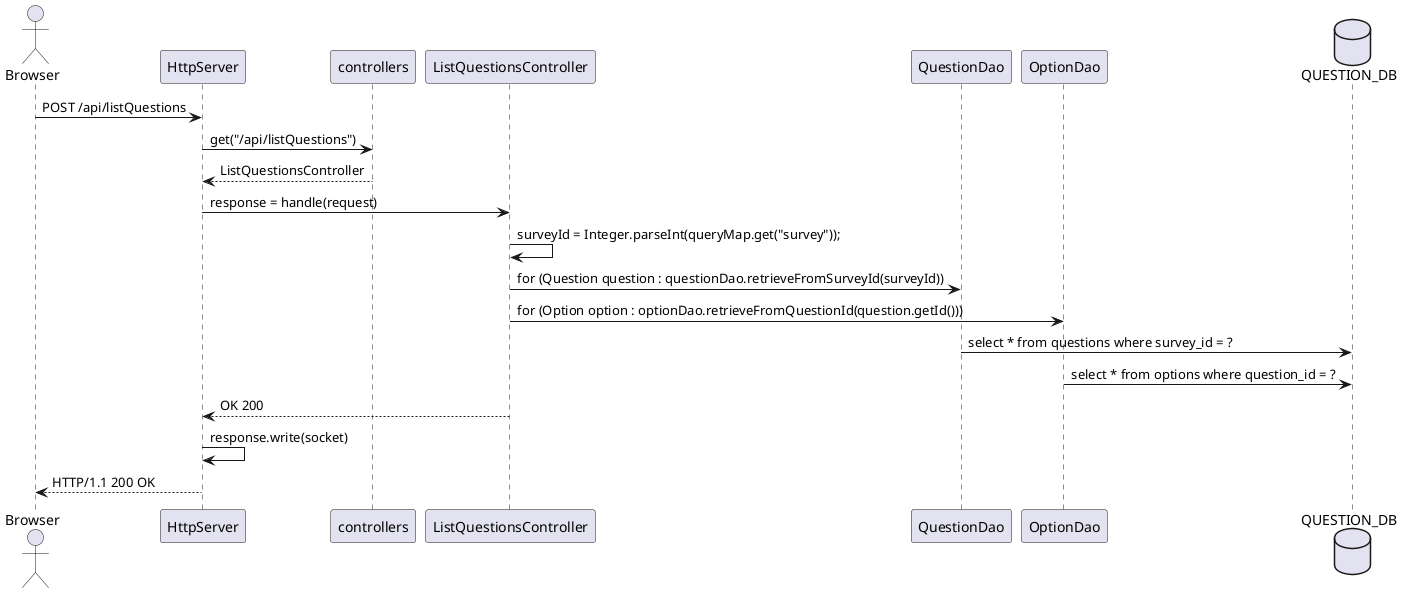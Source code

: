 @startuml
actor Browser
participant HttpServer
participant controllers
participant ListQuestionsController
participant QuestionDao
participant OptionDao
database QUESTION_DB

Browser -> HttpServer: POST /api/listQuestions
HttpServer -> controllers: get("/api/listQuestions")
HttpServer <-- controllers: ListQuestionsController
HttpServer -> ListQuestionsController: response = handle(request)
ListQuestionsController -> ListQuestionsController: surveyId = Integer.parseInt(queryMap.get("survey"));


ListQuestionsController -> QuestionDao:  for (Question question : questionDao.retrieveFromSurveyId(surveyId))
ListQuestionsController -> OptionDao: for (Option option : optionDao.retrieveFromQuestionId(question.getId()))

QuestionDao -> QUESTION_DB:  select * from questions where survey_id = ?
OptionDao -> QUESTION_DB:  select * from options where question_id = ?
HttpServer <-- ListQuestionsController: OK 200
HttpServer -> HttpServer: response.write(socket)
Browser <-- HttpServer: HTTP/1.1 200 OK
@enduml




